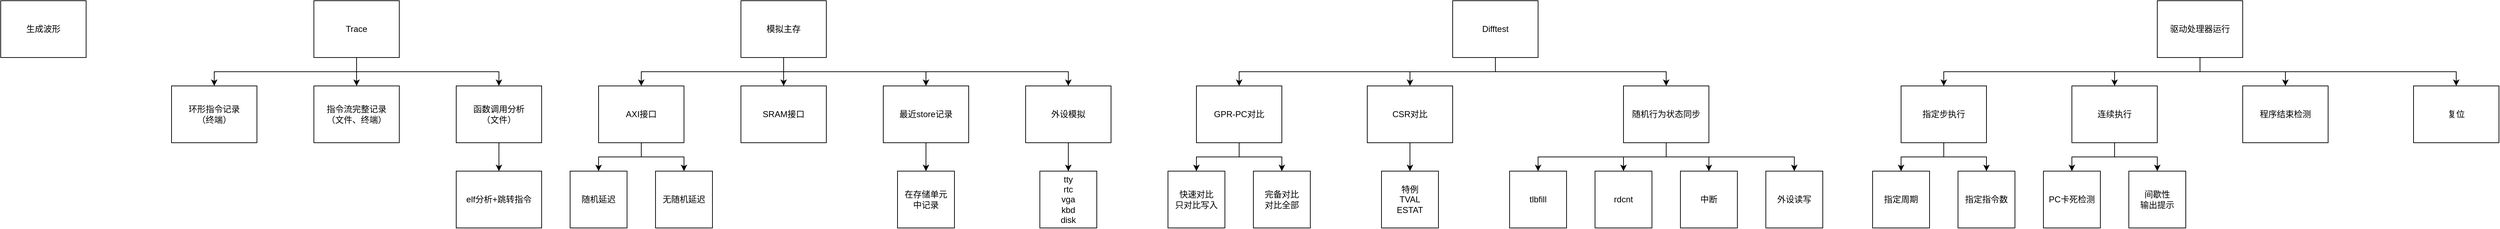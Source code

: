 <mxfile version="25.0.2">
  <diagram name="第 1 页" id="g_hIReN3nhiHhbmG3k9E">
    <mxGraphModel dx="2188" dy="789" grid="1" gridSize="10" guides="1" tooltips="1" connect="1" arrows="1" fold="1" page="1" pageScale="1" pageWidth="1169" pageHeight="827" math="0" shadow="0">
      <root>
        <mxCell id="0" />
        <mxCell id="1" parent="0" />
        <mxCell id="aedJXA9eHSTHidm7-f0y-32" style="edgeStyle=orthogonalEdgeStyle;rounded=0;orthogonalLoop=1;jettySize=auto;html=1;exitX=0.5;exitY=1;exitDx=0;exitDy=0;entryX=0.5;entryY=0;entryDx=0;entryDy=0;" edge="1" parent="1" source="aedJXA9eHSTHidm7-f0y-1" target="aedJXA9eHSTHidm7-f0y-16">
          <mxGeometry relative="1" as="geometry" />
        </mxCell>
        <mxCell id="aedJXA9eHSTHidm7-f0y-33" style="edgeStyle=orthogonalEdgeStyle;rounded=0;orthogonalLoop=1;jettySize=auto;html=1;exitX=0.5;exitY=1;exitDx=0;exitDy=0;entryX=0.5;entryY=0;entryDx=0;entryDy=0;" edge="1" parent="1" source="aedJXA9eHSTHidm7-f0y-1" target="aedJXA9eHSTHidm7-f0y-17">
          <mxGeometry relative="1" as="geometry" />
        </mxCell>
        <mxCell id="aedJXA9eHSTHidm7-f0y-34" style="edgeStyle=orthogonalEdgeStyle;rounded=0;orthogonalLoop=1;jettySize=auto;html=1;exitX=0.5;exitY=1;exitDx=0;exitDy=0;entryX=0.5;entryY=0;entryDx=0;entryDy=0;" edge="1" parent="1" source="aedJXA9eHSTHidm7-f0y-1" target="aedJXA9eHSTHidm7-f0y-18">
          <mxGeometry relative="1" as="geometry" />
        </mxCell>
        <mxCell id="aedJXA9eHSTHidm7-f0y-35" style="edgeStyle=orthogonalEdgeStyle;rounded=0;orthogonalLoop=1;jettySize=auto;html=1;exitX=0.5;exitY=1;exitDx=0;exitDy=0;entryX=0.5;entryY=0;entryDx=0;entryDy=0;" edge="1" parent="1" source="aedJXA9eHSTHidm7-f0y-1" target="aedJXA9eHSTHidm7-f0y-31">
          <mxGeometry relative="1" as="geometry" />
        </mxCell>
        <mxCell id="aedJXA9eHSTHidm7-f0y-1" value="驱动处理器运行" style="rounded=0;whiteSpace=wrap;html=1;" vertex="1" parent="1">
          <mxGeometry x="2790" y="240" width="120" height="80" as="geometry" />
        </mxCell>
        <mxCell id="aedJXA9eHSTHidm7-f0y-2" value="生成波形" style="rounded=0;whiteSpace=wrap;html=1;" vertex="1" parent="1">
          <mxGeometry x="-240" y="240" width="120" height="80" as="geometry" />
        </mxCell>
        <mxCell id="aedJXA9eHSTHidm7-f0y-52" style="edgeStyle=orthogonalEdgeStyle;rounded=0;orthogonalLoop=1;jettySize=auto;html=1;exitX=0.5;exitY=1;exitDx=0;exitDy=0;entryX=0.5;entryY=0;entryDx=0;entryDy=0;" edge="1" parent="1" source="aedJXA9eHSTHidm7-f0y-3" target="aedJXA9eHSTHidm7-f0y-13">
          <mxGeometry relative="1" as="geometry" />
        </mxCell>
        <mxCell id="aedJXA9eHSTHidm7-f0y-53" style="edgeStyle=orthogonalEdgeStyle;rounded=0;orthogonalLoop=1;jettySize=auto;html=1;exitX=0.5;exitY=1;exitDx=0;exitDy=0;entryX=0.5;entryY=0;entryDx=0;entryDy=0;" edge="1" parent="1" source="aedJXA9eHSTHidm7-f0y-3" target="aedJXA9eHSTHidm7-f0y-14">
          <mxGeometry relative="1" as="geometry" />
        </mxCell>
        <mxCell id="aedJXA9eHSTHidm7-f0y-54" style="edgeStyle=orthogonalEdgeStyle;rounded=0;orthogonalLoop=1;jettySize=auto;html=1;exitX=0.5;exitY=1;exitDx=0;exitDy=0;entryX=0.5;entryY=0;entryDx=0;entryDy=0;" edge="1" parent="1" source="aedJXA9eHSTHidm7-f0y-3" target="aedJXA9eHSTHidm7-f0y-36">
          <mxGeometry relative="1" as="geometry" />
        </mxCell>
        <mxCell id="aedJXA9eHSTHidm7-f0y-3" value="Difftest" style="rounded=0;whiteSpace=wrap;html=1;" vertex="1" parent="1">
          <mxGeometry x="1800" y="240" width="120" height="80" as="geometry" />
        </mxCell>
        <mxCell id="aedJXA9eHSTHidm7-f0y-59" style="edgeStyle=orthogonalEdgeStyle;rounded=0;orthogonalLoop=1;jettySize=auto;html=1;exitX=0.5;exitY=1;exitDx=0;exitDy=0;entryX=0.5;entryY=0;entryDx=0;entryDy=0;" edge="1" parent="1" source="aedJXA9eHSTHidm7-f0y-4" target="aedJXA9eHSTHidm7-f0y-37">
          <mxGeometry relative="1" as="geometry" />
        </mxCell>
        <mxCell id="aedJXA9eHSTHidm7-f0y-60" style="edgeStyle=orthogonalEdgeStyle;rounded=0;orthogonalLoop=1;jettySize=auto;html=1;exitX=0.5;exitY=1;exitDx=0;exitDy=0;entryX=0.5;entryY=0;entryDx=0;entryDy=0;" edge="1" parent="1" source="aedJXA9eHSTHidm7-f0y-4" target="aedJXA9eHSTHidm7-f0y-55">
          <mxGeometry relative="1" as="geometry" />
        </mxCell>
        <mxCell id="aedJXA9eHSTHidm7-f0y-4" value="AXI接口" style="rounded=0;whiteSpace=wrap;html=1;" vertex="1" parent="1">
          <mxGeometry x="600" y="360" width="120" height="80" as="geometry" />
        </mxCell>
        <mxCell id="aedJXA9eHSTHidm7-f0y-67" style="edgeStyle=orthogonalEdgeStyle;rounded=0;orthogonalLoop=1;jettySize=auto;html=1;exitX=0.5;exitY=1;exitDx=0;exitDy=0;entryX=0.5;entryY=0;entryDx=0;entryDy=0;" edge="1" parent="1" source="aedJXA9eHSTHidm7-f0y-5" target="aedJXA9eHSTHidm7-f0y-7">
          <mxGeometry relative="1" as="geometry" />
        </mxCell>
        <mxCell id="aedJXA9eHSTHidm7-f0y-68" style="edgeStyle=orthogonalEdgeStyle;rounded=0;orthogonalLoop=1;jettySize=auto;html=1;exitX=0.5;exitY=1;exitDx=0;exitDy=0;entryX=0.5;entryY=0;entryDx=0;entryDy=0;" edge="1" parent="1" source="aedJXA9eHSTHidm7-f0y-5" target="aedJXA9eHSTHidm7-f0y-8">
          <mxGeometry relative="1" as="geometry" />
        </mxCell>
        <mxCell id="aedJXA9eHSTHidm7-f0y-69" style="edgeStyle=orthogonalEdgeStyle;rounded=0;orthogonalLoop=1;jettySize=auto;html=1;exitX=0.5;exitY=1;exitDx=0;exitDy=0;entryX=0.5;entryY=0;entryDx=0;entryDy=0;" edge="1" parent="1" source="aedJXA9eHSTHidm7-f0y-5" target="aedJXA9eHSTHidm7-f0y-9">
          <mxGeometry relative="1" as="geometry" />
        </mxCell>
        <mxCell id="aedJXA9eHSTHidm7-f0y-5" value="Trace" style="rounded=0;whiteSpace=wrap;html=1;" vertex="1" parent="1">
          <mxGeometry x="200" y="240" width="120" height="80" as="geometry" />
        </mxCell>
        <mxCell id="aedJXA9eHSTHidm7-f0y-63" style="edgeStyle=orthogonalEdgeStyle;rounded=0;orthogonalLoop=1;jettySize=auto;html=1;exitX=0.5;exitY=1;exitDx=0;exitDy=0;entryX=0.5;entryY=0;entryDx=0;entryDy=0;" edge="1" parent="1" source="aedJXA9eHSTHidm7-f0y-6" target="aedJXA9eHSTHidm7-f0y-4">
          <mxGeometry relative="1" as="geometry" />
        </mxCell>
        <mxCell id="aedJXA9eHSTHidm7-f0y-64" style="edgeStyle=orthogonalEdgeStyle;rounded=0;orthogonalLoop=1;jettySize=auto;html=1;exitX=0.5;exitY=1;exitDx=0;exitDy=0;entryX=0.5;entryY=0;entryDx=0;entryDy=0;" edge="1" parent="1" source="aedJXA9eHSTHidm7-f0y-6" target="aedJXA9eHSTHidm7-f0y-11">
          <mxGeometry relative="1" as="geometry" />
        </mxCell>
        <mxCell id="aedJXA9eHSTHidm7-f0y-65" style="edgeStyle=orthogonalEdgeStyle;rounded=0;orthogonalLoop=1;jettySize=auto;html=1;exitX=0.5;exitY=1;exitDx=0;exitDy=0;entryX=0.5;entryY=0;entryDx=0;entryDy=0;" edge="1" parent="1" source="aedJXA9eHSTHidm7-f0y-6" target="aedJXA9eHSTHidm7-f0y-10">
          <mxGeometry relative="1" as="geometry" />
        </mxCell>
        <mxCell id="aedJXA9eHSTHidm7-f0y-66" style="edgeStyle=orthogonalEdgeStyle;rounded=0;orthogonalLoop=1;jettySize=auto;html=1;exitX=0.5;exitY=1;exitDx=0;exitDy=0;entryX=0.5;entryY=0;entryDx=0;entryDy=0;" edge="1" parent="1" source="aedJXA9eHSTHidm7-f0y-6" target="aedJXA9eHSTHidm7-f0y-12">
          <mxGeometry relative="1" as="geometry" />
        </mxCell>
        <mxCell id="aedJXA9eHSTHidm7-f0y-6" value="模拟主存" style="rounded=0;whiteSpace=wrap;html=1;" vertex="1" parent="1">
          <mxGeometry x="800" y="240" width="120" height="80" as="geometry" />
        </mxCell>
        <mxCell id="aedJXA9eHSTHidm7-f0y-7" value="环形指令记录&lt;div&gt;（终端）&lt;/div&gt;" style="rounded=0;whiteSpace=wrap;html=1;" vertex="1" parent="1">
          <mxGeometry y="360" width="120" height="80" as="geometry" />
        </mxCell>
        <mxCell id="aedJXA9eHSTHidm7-f0y-8" value="指令流完整记录&lt;div&gt;（文件、终端）&lt;/div&gt;" style="rounded=0;whiteSpace=wrap;html=1;" vertex="1" parent="1">
          <mxGeometry x="200" y="360" width="120" height="80" as="geometry" />
        </mxCell>
        <mxCell id="aedJXA9eHSTHidm7-f0y-71" style="edgeStyle=orthogonalEdgeStyle;rounded=0;orthogonalLoop=1;jettySize=auto;html=1;exitX=0.5;exitY=1;exitDx=0;exitDy=0;entryX=0.5;entryY=0;entryDx=0;entryDy=0;" edge="1" parent="1" source="aedJXA9eHSTHidm7-f0y-9" target="aedJXA9eHSTHidm7-f0y-70">
          <mxGeometry relative="1" as="geometry" />
        </mxCell>
        <mxCell id="aedJXA9eHSTHidm7-f0y-9" value="函数调用分析&lt;div&gt;（文件）&lt;/div&gt;" style="rounded=0;whiteSpace=wrap;html=1;" vertex="1" parent="1">
          <mxGeometry x="400" y="360" width="120" height="80" as="geometry" />
        </mxCell>
        <mxCell id="aedJXA9eHSTHidm7-f0y-61" style="edgeStyle=orthogonalEdgeStyle;rounded=0;orthogonalLoop=1;jettySize=auto;html=1;exitX=0.5;exitY=1;exitDx=0;exitDy=0;entryX=0.5;entryY=0;entryDx=0;entryDy=0;" edge="1" parent="1" source="aedJXA9eHSTHidm7-f0y-10" target="aedJXA9eHSTHidm7-f0y-57">
          <mxGeometry relative="1" as="geometry" />
        </mxCell>
        <mxCell id="aedJXA9eHSTHidm7-f0y-10" value="最近store记录" style="rounded=0;whiteSpace=wrap;html=1;" vertex="1" parent="1">
          <mxGeometry x="1000" y="360" width="120" height="80" as="geometry" />
        </mxCell>
        <mxCell id="aedJXA9eHSTHidm7-f0y-11" value="SRAM接口" style="rounded=0;whiteSpace=wrap;html=1;" vertex="1" parent="1">
          <mxGeometry x="800" y="360" width="120" height="80" as="geometry" />
        </mxCell>
        <mxCell id="aedJXA9eHSTHidm7-f0y-62" style="edgeStyle=orthogonalEdgeStyle;rounded=0;orthogonalLoop=1;jettySize=auto;html=1;exitX=0.5;exitY=1;exitDx=0;exitDy=0;entryX=0.5;entryY=0;entryDx=0;entryDy=0;" edge="1" parent="1" source="aedJXA9eHSTHidm7-f0y-12" target="aedJXA9eHSTHidm7-f0y-58">
          <mxGeometry relative="1" as="geometry" />
        </mxCell>
        <mxCell id="aedJXA9eHSTHidm7-f0y-12" value="外设模拟" style="rounded=0;whiteSpace=wrap;html=1;" vertex="1" parent="1">
          <mxGeometry x="1200" y="360" width="120" height="80" as="geometry" />
        </mxCell>
        <mxCell id="aedJXA9eHSTHidm7-f0y-50" style="edgeStyle=orthogonalEdgeStyle;rounded=0;orthogonalLoop=1;jettySize=auto;html=1;exitX=0.5;exitY=1;exitDx=0;exitDy=0;entryX=0.5;entryY=0;entryDx=0;entryDy=0;" edge="1" parent="1" source="aedJXA9eHSTHidm7-f0y-13" target="aedJXA9eHSTHidm7-f0y-47">
          <mxGeometry relative="1" as="geometry" />
        </mxCell>
        <mxCell id="aedJXA9eHSTHidm7-f0y-51" style="edgeStyle=orthogonalEdgeStyle;rounded=0;orthogonalLoop=1;jettySize=auto;html=1;exitX=0.5;exitY=1;exitDx=0;exitDy=0;entryX=0.5;entryY=0;entryDx=0;entryDy=0;" edge="1" parent="1" source="aedJXA9eHSTHidm7-f0y-13" target="aedJXA9eHSTHidm7-f0y-48">
          <mxGeometry relative="1" as="geometry" />
        </mxCell>
        <mxCell id="aedJXA9eHSTHidm7-f0y-13" value="GPR-PC对比" style="rounded=0;whiteSpace=wrap;html=1;" vertex="1" parent="1">
          <mxGeometry x="1440" y="360" width="120" height="80" as="geometry" />
        </mxCell>
        <mxCell id="aedJXA9eHSTHidm7-f0y-49" style="edgeStyle=orthogonalEdgeStyle;rounded=0;orthogonalLoop=1;jettySize=auto;html=1;exitX=0.5;exitY=1;exitDx=0;exitDy=0;entryX=0.5;entryY=0;entryDx=0;entryDy=0;" edge="1" parent="1" source="aedJXA9eHSTHidm7-f0y-14" target="aedJXA9eHSTHidm7-f0y-41">
          <mxGeometry relative="1" as="geometry" />
        </mxCell>
        <mxCell id="aedJXA9eHSTHidm7-f0y-14" value="CSR对比" style="rounded=0;whiteSpace=wrap;html=1;" vertex="1" parent="1">
          <mxGeometry x="1680" y="360" width="120" height="80" as="geometry" />
        </mxCell>
        <mxCell id="aedJXA9eHSTHidm7-f0y-24" style="edgeStyle=orthogonalEdgeStyle;rounded=0;orthogonalLoop=1;jettySize=auto;html=1;exitX=0.5;exitY=1;exitDx=0;exitDy=0;entryX=0.5;entryY=0;entryDx=0;entryDy=0;" edge="1" parent="1" source="aedJXA9eHSTHidm7-f0y-16" target="aedJXA9eHSTHidm7-f0y-19">
          <mxGeometry relative="1" as="geometry" />
        </mxCell>
        <mxCell id="aedJXA9eHSTHidm7-f0y-25" style="edgeStyle=orthogonalEdgeStyle;rounded=0;orthogonalLoop=1;jettySize=auto;html=1;exitX=0.5;exitY=1;exitDx=0;exitDy=0;entryX=0.5;entryY=0;entryDx=0;entryDy=0;" edge="1" parent="1" source="aedJXA9eHSTHidm7-f0y-16" target="aedJXA9eHSTHidm7-f0y-20">
          <mxGeometry relative="1" as="geometry" />
        </mxCell>
        <mxCell id="aedJXA9eHSTHidm7-f0y-16" value="指定步执行" style="rounded=0;whiteSpace=wrap;html=1;" vertex="1" parent="1">
          <mxGeometry x="2430" y="360" width="120" height="80" as="geometry" />
        </mxCell>
        <mxCell id="aedJXA9eHSTHidm7-f0y-26" style="edgeStyle=orthogonalEdgeStyle;rounded=0;orthogonalLoop=1;jettySize=auto;html=1;exitX=0.5;exitY=1;exitDx=0;exitDy=0;entryX=0.5;entryY=0;entryDx=0;entryDy=0;" edge="1" parent="1" source="aedJXA9eHSTHidm7-f0y-17" target="aedJXA9eHSTHidm7-f0y-21">
          <mxGeometry relative="1" as="geometry" />
        </mxCell>
        <mxCell id="aedJXA9eHSTHidm7-f0y-27" style="edgeStyle=orthogonalEdgeStyle;rounded=0;orthogonalLoop=1;jettySize=auto;html=1;exitX=0.5;exitY=1;exitDx=0;exitDy=0;entryX=0.5;entryY=0;entryDx=0;entryDy=0;" edge="1" parent="1" source="aedJXA9eHSTHidm7-f0y-17" target="aedJXA9eHSTHidm7-f0y-22">
          <mxGeometry relative="1" as="geometry" />
        </mxCell>
        <mxCell id="aedJXA9eHSTHidm7-f0y-17" value="连续执行" style="rounded=0;whiteSpace=wrap;html=1;" vertex="1" parent="1">
          <mxGeometry x="2670" y="360" width="120" height="80" as="geometry" />
        </mxCell>
        <mxCell id="aedJXA9eHSTHidm7-f0y-18" value="程序结束检测" style="rounded=0;whiteSpace=wrap;html=1;" vertex="1" parent="1">
          <mxGeometry x="2910" y="360" width="120" height="80" as="geometry" />
        </mxCell>
        <mxCell id="aedJXA9eHSTHidm7-f0y-19" value="指定周期" style="rounded=0;whiteSpace=wrap;html=1;" vertex="1" parent="1">
          <mxGeometry x="2390" y="480" width="80" height="80" as="geometry" />
        </mxCell>
        <mxCell id="aedJXA9eHSTHidm7-f0y-20" value="指定指令数" style="rounded=0;whiteSpace=wrap;html=1;" vertex="1" parent="1">
          <mxGeometry x="2510" y="480" width="80" height="80" as="geometry" />
        </mxCell>
        <mxCell id="aedJXA9eHSTHidm7-f0y-21" value="PC卡死检测" style="rounded=0;whiteSpace=wrap;html=1;" vertex="1" parent="1">
          <mxGeometry x="2630" y="480" width="80" height="80" as="geometry" />
        </mxCell>
        <mxCell id="aedJXA9eHSTHidm7-f0y-22" value="间歇性&lt;div&gt;输出提示&lt;/div&gt;" style="rounded=0;whiteSpace=wrap;html=1;" vertex="1" parent="1">
          <mxGeometry x="2750" y="480" width="80" height="80" as="geometry" />
        </mxCell>
        <mxCell id="aedJXA9eHSTHidm7-f0y-31" value="复位" style="rounded=0;whiteSpace=wrap;html=1;" vertex="1" parent="1">
          <mxGeometry x="3150" y="360" width="120" height="80" as="geometry" />
        </mxCell>
        <mxCell id="aedJXA9eHSTHidm7-f0y-43" style="edgeStyle=orthogonalEdgeStyle;rounded=0;orthogonalLoop=1;jettySize=auto;html=1;exitX=0.5;exitY=1;exitDx=0;exitDy=0;entryX=0.5;entryY=0;entryDx=0;entryDy=0;" edge="1" parent="1" source="aedJXA9eHSTHidm7-f0y-36" target="aedJXA9eHSTHidm7-f0y-38">
          <mxGeometry relative="1" as="geometry" />
        </mxCell>
        <mxCell id="aedJXA9eHSTHidm7-f0y-44" style="edgeStyle=orthogonalEdgeStyle;rounded=0;orthogonalLoop=1;jettySize=auto;html=1;exitX=0.5;exitY=1;exitDx=0;exitDy=0;entryX=0.5;entryY=0;entryDx=0;entryDy=0;" edge="1" parent="1" source="aedJXA9eHSTHidm7-f0y-36" target="aedJXA9eHSTHidm7-f0y-39">
          <mxGeometry relative="1" as="geometry" />
        </mxCell>
        <mxCell id="aedJXA9eHSTHidm7-f0y-45" style="edgeStyle=orthogonalEdgeStyle;rounded=0;orthogonalLoop=1;jettySize=auto;html=1;exitX=0.5;exitY=1;exitDx=0;exitDy=0;entryX=0.5;entryY=0;entryDx=0;entryDy=0;" edge="1" parent="1" source="aedJXA9eHSTHidm7-f0y-36" target="aedJXA9eHSTHidm7-f0y-42">
          <mxGeometry relative="1" as="geometry" />
        </mxCell>
        <mxCell id="aedJXA9eHSTHidm7-f0y-46" style="edgeStyle=orthogonalEdgeStyle;rounded=0;orthogonalLoop=1;jettySize=auto;html=1;exitX=0.5;exitY=1;exitDx=0;exitDy=0;entryX=0.5;entryY=0;entryDx=0;entryDy=0;" edge="1" parent="1" source="aedJXA9eHSTHidm7-f0y-36" target="aedJXA9eHSTHidm7-f0y-40">
          <mxGeometry relative="1" as="geometry" />
        </mxCell>
        <mxCell id="aedJXA9eHSTHidm7-f0y-36" value="随机行为状态同步" style="rounded=0;whiteSpace=wrap;html=1;" vertex="1" parent="1">
          <mxGeometry x="2040" y="360" width="120" height="80" as="geometry" />
        </mxCell>
        <mxCell id="aedJXA9eHSTHidm7-f0y-37" value="随机延迟" style="rounded=0;whiteSpace=wrap;html=1;" vertex="1" parent="1">
          <mxGeometry x="560" y="480" width="80" height="80" as="geometry" />
        </mxCell>
        <mxCell id="aedJXA9eHSTHidm7-f0y-38" value="tlbfill" style="rounded=0;whiteSpace=wrap;html=1;" vertex="1" parent="1">
          <mxGeometry x="1880" y="480" width="80" height="80" as="geometry" />
        </mxCell>
        <mxCell id="aedJXA9eHSTHidm7-f0y-39" value="rdcnt" style="rounded=0;whiteSpace=wrap;html=1;" vertex="1" parent="1">
          <mxGeometry x="2000" y="480" width="80" height="80" as="geometry" />
        </mxCell>
        <mxCell id="aedJXA9eHSTHidm7-f0y-40" value="&lt;div&gt;&lt;span style=&quot;background-color: initial;&quot;&gt;外设读写&lt;/span&gt;&lt;/div&gt;" style="rounded=0;whiteSpace=wrap;html=1;" vertex="1" parent="1">
          <mxGeometry x="2240" y="480" width="80" height="80" as="geometry" />
        </mxCell>
        <mxCell id="aedJXA9eHSTHidm7-f0y-41" value="特例&lt;div&gt;TVAL&lt;/div&gt;&lt;div&gt;ESTAT&lt;/div&gt;" style="rounded=0;whiteSpace=wrap;html=1;" vertex="1" parent="1">
          <mxGeometry x="1700" y="480" width="80" height="80" as="geometry" />
        </mxCell>
        <mxCell id="aedJXA9eHSTHidm7-f0y-42" value="中断" style="rounded=0;whiteSpace=wrap;html=1;" vertex="1" parent="1">
          <mxGeometry x="2120" y="480" width="80" height="80" as="geometry" />
        </mxCell>
        <mxCell id="aedJXA9eHSTHidm7-f0y-47" value="快速对比&lt;div&gt;只对比写入&lt;/div&gt;" style="rounded=0;whiteSpace=wrap;html=1;" vertex="1" parent="1">
          <mxGeometry x="1400" y="480" width="80" height="80" as="geometry" />
        </mxCell>
        <mxCell id="aedJXA9eHSTHidm7-f0y-48" value="完备对比&lt;div&gt;对比全部&lt;/div&gt;" style="rounded=0;whiteSpace=wrap;html=1;" vertex="1" parent="1">
          <mxGeometry x="1520" y="480" width="80" height="80" as="geometry" />
        </mxCell>
        <mxCell id="aedJXA9eHSTHidm7-f0y-55" value="无随机延迟" style="rounded=0;whiteSpace=wrap;html=1;" vertex="1" parent="1">
          <mxGeometry x="680" y="480" width="80" height="80" as="geometry" />
        </mxCell>
        <mxCell id="aedJXA9eHSTHidm7-f0y-57" value="在存储单元&lt;div&gt;中&lt;span style=&quot;background-color: initial;&quot;&gt;记录&lt;/span&gt;&lt;/div&gt;" style="rounded=0;whiteSpace=wrap;html=1;" vertex="1" parent="1">
          <mxGeometry x="1020" y="480" width="80" height="80" as="geometry" />
        </mxCell>
        <mxCell id="aedJXA9eHSTHidm7-f0y-58" value="&lt;div&gt;tty&lt;/div&gt;&lt;div&gt;rtc&lt;/div&gt;&lt;div&gt;vga&lt;/div&gt;&lt;div&gt;kbd&lt;/div&gt;&lt;div&gt;disk&lt;/div&gt;" style="rounded=0;whiteSpace=wrap;html=1;" vertex="1" parent="1">
          <mxGeometry x="1220" y="480" width="80" height="80" as="geometry" />
        </mxCell>
        <mxCell id="aedJXA9eHSTHidm7-f0y-70" value="elf分析+跳转指令" style="rounded=0;whiteSpace=wrap;html=1;" vertex="1" parent="1">
          <mxGeometry x="400" y="480" width="120" height="80" as="geometry" />
        </mxCell>
      </root>
    </mxGraphModel>
  </diagram>
</mxfile>
